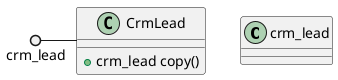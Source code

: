 @startuml

Class crm_lead { 
    
}

Class CrmLead {
    + crm_lead copy()
}

crm_lead ()- CrmLead

@enduml